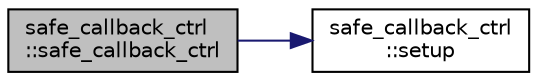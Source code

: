 digraph "safe_callback_ctrl::safe_callback_ctrl"
{
 // LATEX_PDF_SIZE
  edge [fontname="Helvetica",fontsize="10",labelfontname="Helvetica",labelfontsize="10"];
  node [fontname="Helvetica",fontsize="10",shape=record];
  rankdir="LR";
  Node1 [label="safe_callback_ctrl\l::safe_callback_ctrl",height=0.2,width=0.4,color="black", fillcolor="grey75", style="filled", fontcolor="black",tooltip=" "];
  Node1 -> Node2 [color="midnightblue",fontsize="10",style="solid",fontname="Helvetica"];
  Node2 [label="safe_callback_ctrl\l::setup",height=0.2,width=0.4,color="black", fillcolor="white", style="filled",URL="$classsafe__callback__ctrl.html#a9675dc04c596425272f378fe908dd445",tooltip=" "];
}

